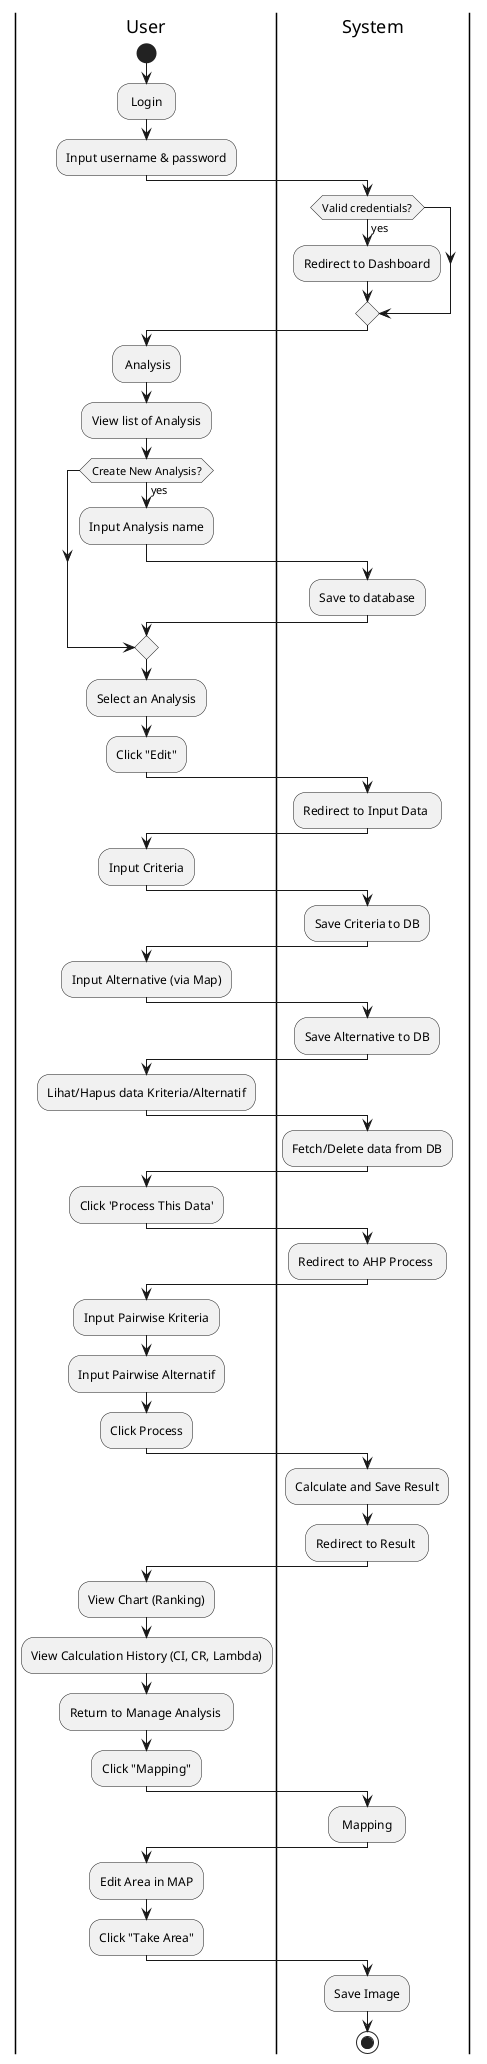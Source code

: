 @startuml
|User|
start

: Login ;
:Input username & password;

|System|
if (Valid credentials?) then (yes)
  :Redirect to Dashboard;
endif

|User|
: Analysis;
:View list of Analysis;

if (Create New Analysis?) then (yes)
  :Input Analysis name;
  
  |System|
  :Save to database;
endif

|User|
:Select an Analysis;
:Click "Edit";

|System|
:Redirect to Input Data ;

|User|
:Input Criteria;

|System|
:Save Criteria to DB;

|User|
:Input Alternative (via Map);

|System|
:Save Alternative to DB;

|User|
:Lihat/Hapus data Kriteria/Alternatif;

|System|
:Fetch/Delete data from DB;

|User|
:Click 'Process This Data';

|System|
:Redirect to AHP Process ;

|User|
:Input Pairwise Kriteria;
:Input Pairwise Alternatif;
:Click Process;

|System|
:Calculate and Save Result;

:Redirect to Result ;

|User|
:View Chart (Ranking);
:View Calculation History (CI, CR, Lambda);
:Return to Manage Analysis ;

:Click "Mapping";

|System|
: Mapping ;

|User|
:Edit Area in MAP;
:Click "Take Area";

|System|
:Save Image;

stop
@enduml
